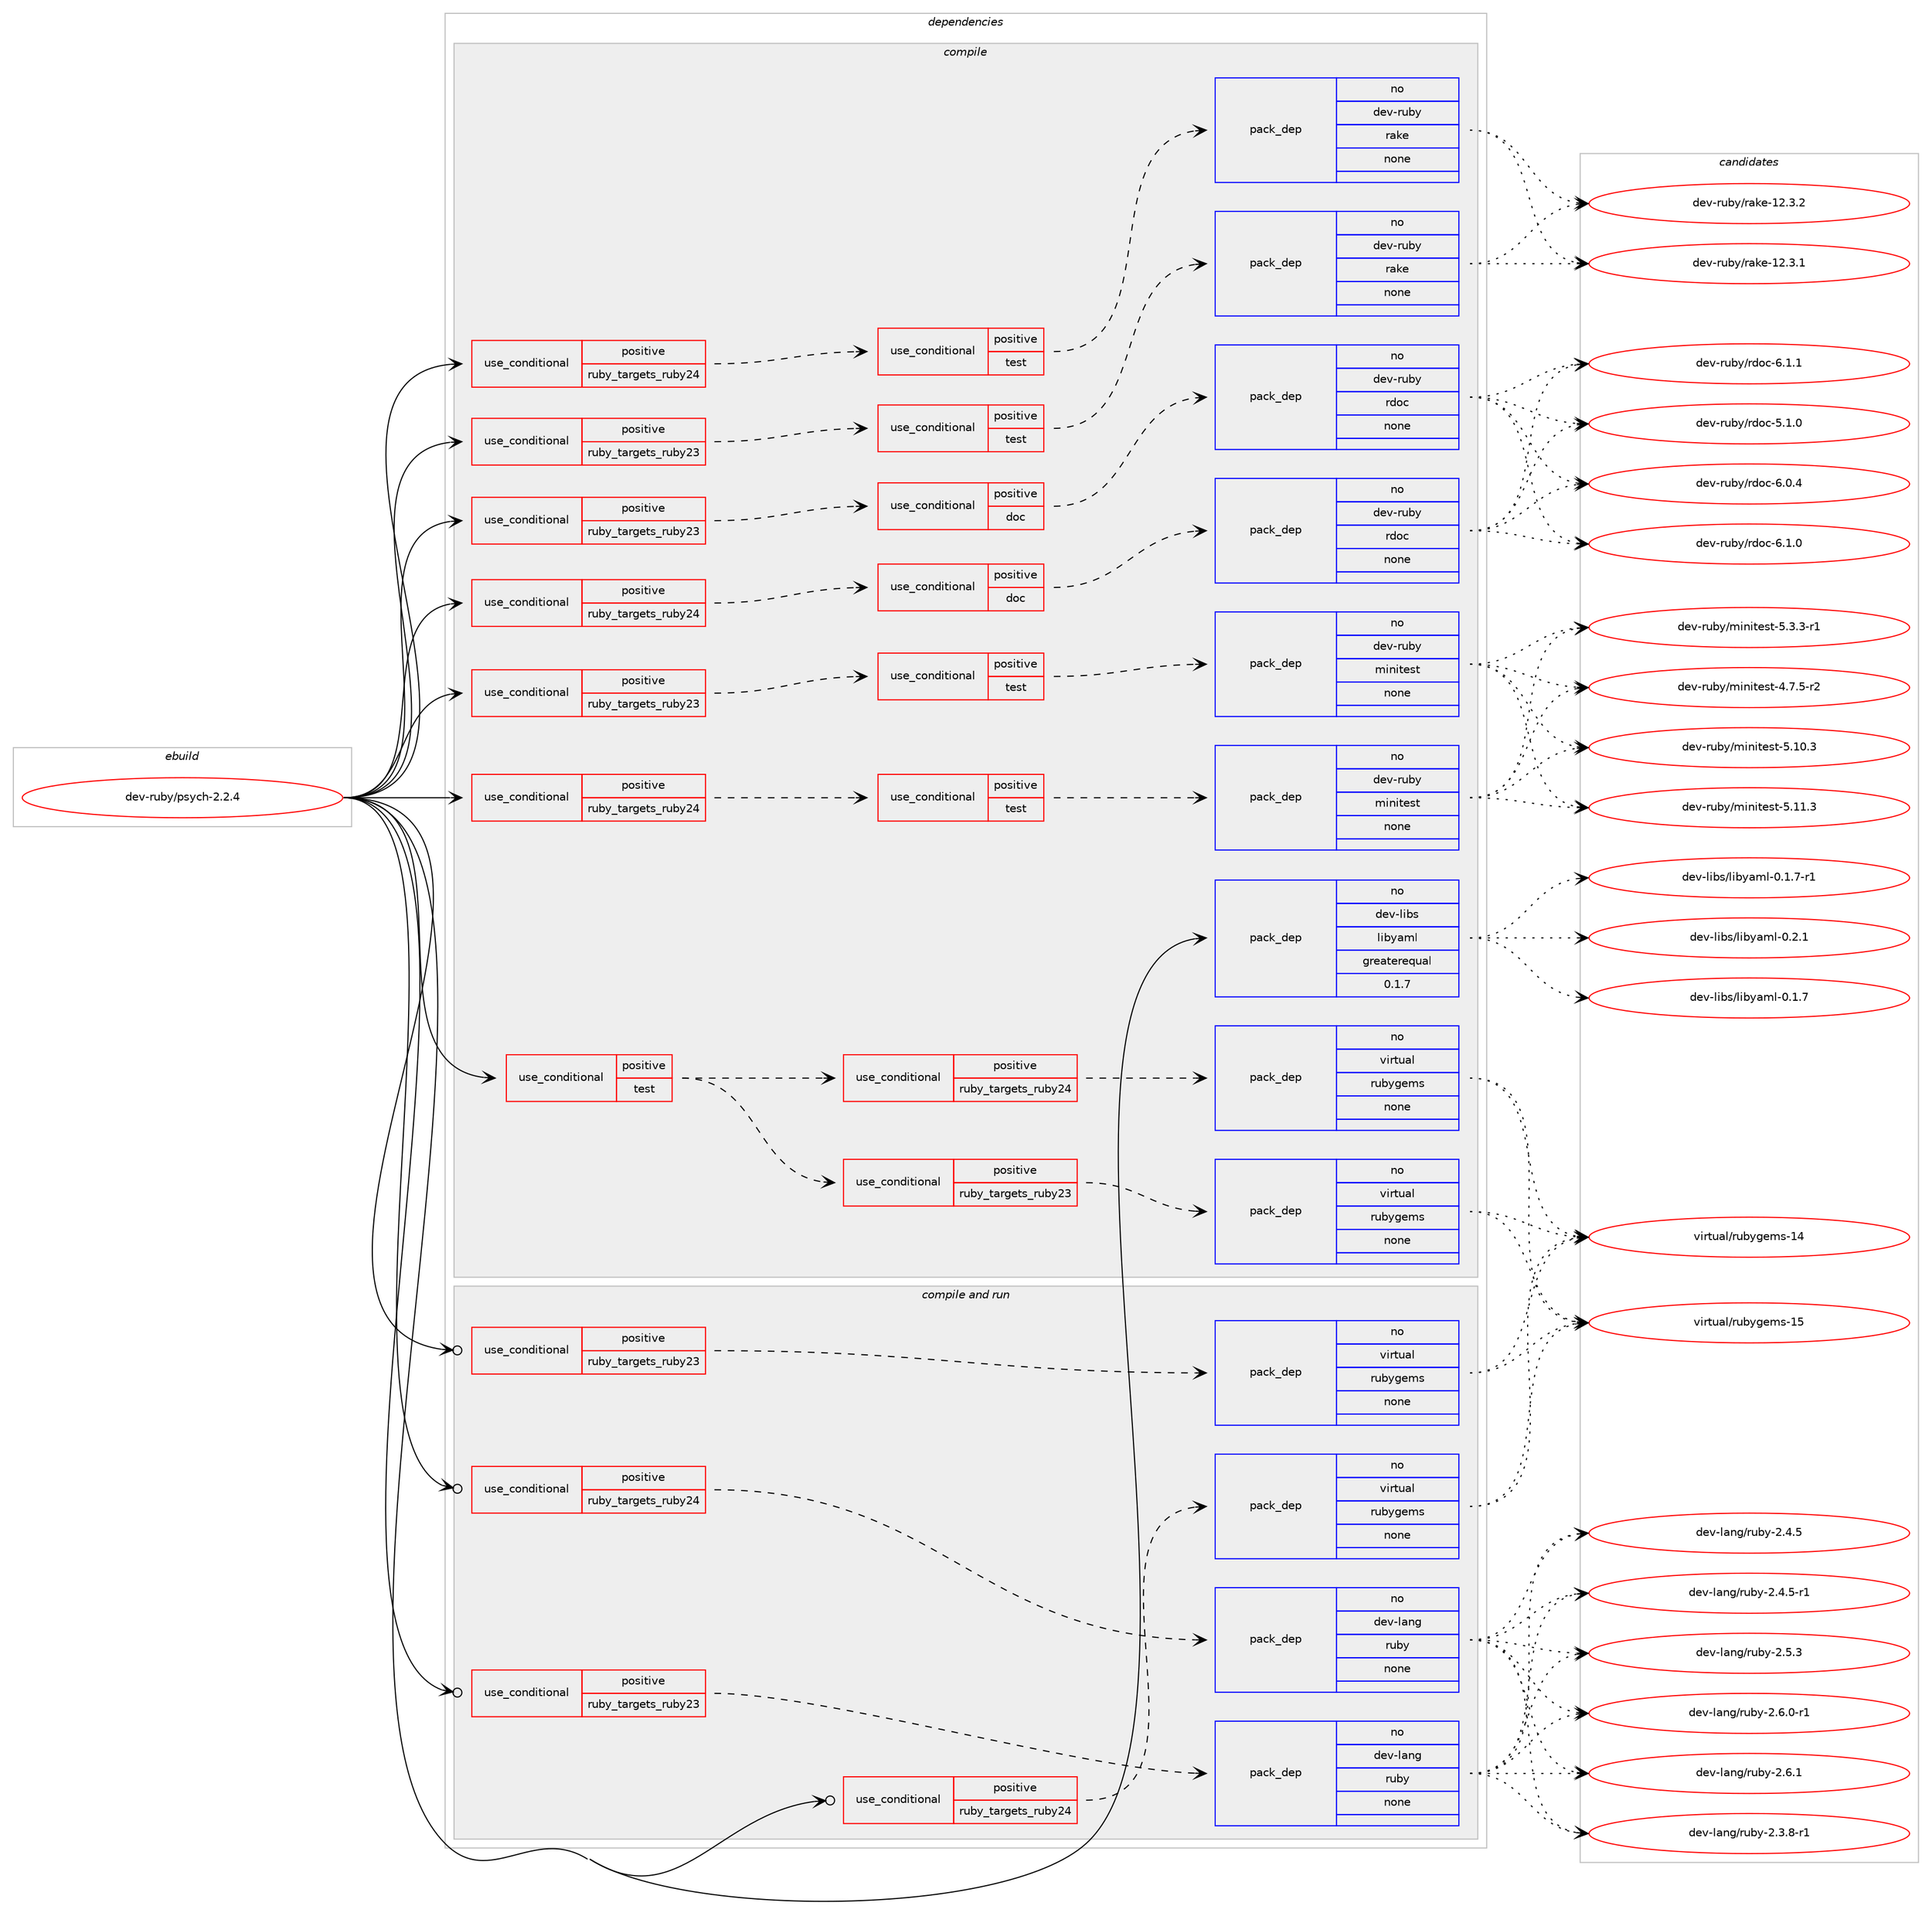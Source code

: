 digraph prolog {

# *************
# Graph options
# *************

newrank=true;
concentrate=true;
compound=true;
graph [rankdir=LR,fontname=Helvetica,fontsize=10,ranksep=1.5];#, ranksep=2.5, nodesep=0.2];
edge  [arrowhead=vee];
node  [fontname=Helvetica,fontsize=10];

# **********
# The ebuild
# **********

subgraph cluster_leftcol {
color=gray;
rank=same;
label=<<i>ebuild</i>>;
id [label="dev-ruby/psych-2.2.4", color=red, width=4, href="../dev-ruby/psych-2.2.4.svg"];
}

# ****************
# The dependencies
# ****************

subgraph cluster_midcol {
color=gray;
label=<<i>dependencies</i>>;
subgraph cluster_compile {
fillcolor="#eeeeee";
style=filled;
label=<<i>compile</i>>;
subgraph cond409899 {
dependency1512491 [label=<<TABLE BORDER="0" CELLBORDER="1" CELLSPACING="0" CELLPADDING="4"><TR><TD ROWSPAN="3" CELLPADDING="10">use_conditional</TD></TR><TR><TD>positive</TD></TR><TR><TD>ruby_targets_ruby23</TD></TR></TABLE>>, shape=none, color=red];
subgraph cond409900 {
dependency1512492 [label=<<TABLE BORDER="0" CELLBORDER="1" CELLSPACING="0" CELLPADDING="4"><TR><TD ROWSPAN="3" CELLPADDING="10">use_conditional</TD></TR><TR><TD>positive</TD></TR><TR><TD>doc</TD></TR></TABLE>>, shape=none, color=red];
subgraph pack1079086 {
dependency1512493 [label=<<TABLE BORDER="0" CELLBORDER="1" CELLSPACING="0" CELLPADDING="4" WIDTH="220"><TR><TD ROWSPAN="6" CELLPADDING="30">pack_dep</TD></TR><TR><TD WIDTH="110">no</TD></TR><TR><TD>dev-ruby</TD></TR><TR><TD>rdoc</TD></TR><TR><TD>none</TD></TR><TR><TD></TD></TR></TABLE>>, shape=none, color=blue];
}
dependency1512492:e -> dependency1512493:w [weight=20,style="dashed",arrowhead="vee"];
}
dependency1512491:e -> dependency1512492:w [weight=20,style="dashed",arrowhead="vee"];
}
id:e -> dependency1512491:w [weight=20,style="solid",arrowhead="vee"];
subgraph cond409901 {
dependency1512494 [label=<<TABLE BORDER="0" CELLBORDER="1" CELLSPACING="0" CELLPADDING="4"><TR><TD ROWSPAN="3" CELLPADDING="10">use_conditional</TD></TR><TR><TD>positive</TD></TR><TR><TD>ruby_targets_ruby23</TD></TR></TABLE>>, shape=none, color=red];
subgraph cond409902 {
dependency1512495 [label=<<TABLE BORDER="0" CELLBORDER="1" CELLSPACING="0" CELLPADDING="4"><TR><TD ROWSPAN="3" CELLPADDING="10">use_conditional</TD></TR><TR><TD>positive</TD></TR><TR><TD>test</TD></TR></TABLE>>, shape=none, color=red];
subgraph pack1079087 {
dependency1512496 [label=<<TABLE BORDER="0" CELLBORDER="1" CELLSPACING="0" CELLPADDING="4" WIDTH="220"><TR><TD ROWSPAN="6" CELLPADDING="30">pack_dep</TD></TR><TR><TD WIDTH="110">no</TD></TR><TR><TD>dev-ruby</TD></TR><TR><TD>minitest</TD></TR><TR><TD>none</TD></TR><TR><TD></TD></TR></TABLE>>, shape=none, color=blue];
}
dependency1512495:e -> dependency1512496:w [weight=20,style="dashed",arrowhead="vee"];
}
dependency1512494:e -> dependency1512495:w [weight=20,style="dashed",arrowhead="vee"];
}
id:e -> dependency1512494:w [weight=20,style="solid",arrowhead="vee"];
subgraph cond409903 {
dependency1512497 [label=<<TABLE BORDER="0" CELLBORDER="1" CELLSPACING="0" CELLPADDING="4"><TR><TD ROWSPAN="3" CELLPADDING="10">use_conditional</TD></TR><TR><TD>positive</TD></TR><TR><TD>ruby_targets_ruby23</TD></TR></TABLE>>, shape=none, color=red];
subgraph cond409904 {
dependency1512498 [label=<<TABLE BORDER="0" CELLBORDER="1" CELLSPACING="0" CELLPADDING="4"><TR><TD ROWSPAN="3" CELLPADDING="10">use_conditional</TD></TR><TR><TD>positive</TD></TR><TR><TD>test</TD></TR></TABLE>>, shape=none, color=red];
subgraph pack1079088 {
dependency1512499 [label=<<TABLE BORDER="0" CELLBORDER="1" CELLSPACING="0" CELLPADDING="4" WIDTH="220"><TR><TD ROWSPAN="6" CELLPADDING="30">pack_dep</TD></TR><TR><TD WIDTH="110">no</TD></TR><TR><TD>dev-ruby</TD></TR><TR><TD>rake</TD></TR><TR><TD>none</TD></TR><TR><TD></TD></TR></TABLE>>, shape=none, color=blue];
}
dependency1512498:e -> dependency1512499:w [weight=20,style="dashed",arrowhead="vee"];
}
dependency1512497:e -> dependency1512498:w [weight=20,style="dashed",arrowhead="vee"];
}
id:e -> dependency1512497:w [weight=20,style="solid",arrowhead="vee"];
subgraph cond409905 {
dependency1512500 [label=<<TABLE BORDER="0" CELLBORDER="1" CELLSPACING="0" CELLPADDING="4"><TR><TD ROWSPAN="3" CELLPADDING="10">use_conditional</TD></TR><TR><TD>positive</TD></TR><TR><TD>ruby_targets_ruby24</TD></TR></TABLE>>, shape=none, color=red];
subgraph cond409906 {
dependency1512501 [label=<<TABLE BORDER="0" CELLBORDER="1" CELLSPACING="0" CELLPADDING="4"><TR><TD ROWSPAN="3" CELLPADDING="10">use_conditional</TD></TR><TR><TD>positive</TD></TR><TR><TD>doc</TD></TR></TABLE>>, shape=none, color=red];
subgraph pack1079089 {
dependency1512502 [label=<<TABLE BORDER="0" CELLBORDER="1" CELLSPACING="0" CELLPADDING="4" WIDTH="220"><TR><TD ROWSPAN="6" CELLPADDING="30">pack_dep</TD></TR><TR><TD WIDTH="110">no</TD></TR><TR><TD>dev-ruby</TD></TR><TR><TD>rdoc</TD></TR><TR><TD>none</TD></TR><TR><TD></TD></TR></TABLE>>, shape=none, color=blue];
}
dependency1512501:e -> dependency1512502:w [weight=20,style="dashed",arrowhead="vee"];
}
dependency1512500:e -> dependency1512501:w [weight=20,style="dashed",arrowhead="vee"];
}
id:e -> dependency1512500:w [weight=20,style="solid",arrowhead="vee"];
subgraph cond409907 {
dependency1512503 [label=<<TABLE BORDER="0" CELLBORDER="1" CELLSPACING="0" CELLPADDING="4"><TR><TD ROWSPAN="3" CELLPADDING="10">use_conditional</TD></TR><TR><TD>positive</TD></TR><TR><TD>ruby_targets_ruby24</TD></TR></TABLE>>, shape=none, color=red];
subgraph cond409908 {
dependency1512504 [label=<<TABLE BORDER="0" CELLBORDER="1" CELLSPACING="0" CELLPADDING="4"><TR><TD ROWSPAN="3" CELLPADDING="10">use_conditional</TD></TR><TR><TD>positive</TD></TR><TR><TD>test</TD></TR></TABLE>>, shape=none, color=red];
subgraph pack1079090 {
dependency1512505 [label=<<TABLE BORDER="0" CELLBORDER="1" CELLSPACING="0" CELLPADDING="4" WIDTH="220"><TR><TD ROWSPAN="6" CELLPADDING="30">pack_dep</TD></TR><TR><TD WIDTH="110">no</TD></TR><TR><TD>dev-ruby</TD></TR><TR><TD>minitest</TD></TR><TR><TD>none</TD></TR><TR><TD></TD></TR></TABLE>>, shape=none, color=blue];
}
dependency1512504:e -> dependency1512505:w [weight=20,style="dashed",arrowhead="vee"];
}
dependency1512503:e -> dependency1512504:w [weight=20,style="dashed",arrowhead="vee"];
}
id:e -> dependency1512503:w [weight=20,style="solid",arrowhead="vee"];
subgraph cond409909 {
dependency1512506 [label=<<TABLE BORDER="0" CELLBORDER="1" CELLSPACING="0" CELLPADDING="4"><TR><TD ROWSPAN="3" CELLPADDING="10">use_conditional</TD></TR><TR><TD>positive</TD></TR><TR><TD>ruby_targets_ruby24</TD></TR></TABLE>>, shape=none, color=red];
subgraph cond409910 {
dependency1512507 [label=<<TABLE BORDER="0" CELLBORDER="1" CELLSPACING="0" CELLPADDING="4"><TR><TD ROWSPAN="3" CELLPADDING="10">use_conditional</TD></TR><TR><TD>positive</TD></TR><TR><TD>test</TD></TR></TABLE>>, shape=none, color=red];
subgraph pack1079091 {
dependency1512508 [label=<<TABLE BORDER="0" CELLBORDER="1" CELLSPACING="0" CELLPADDING="4" WIDTH="220"><TR><TD ROWSPAN="6" CELLPADDING="30">pack_dep</TD></TR><TR><TD WIDTH="110">no</TD></TR><TR><TD>dev-ruby</TD></TR><TR><TD>rake</TD></TR><TR><TD>none</TD></TR><TR><TD></TD></TR></TABLE>>, shape=none, color=blue];
}
dependency1512507:e -> dependency1512508:w [weight=20,style="dashed",arrowhead="vee"];
}
dependency1512506:e -> dependency1512507:w [weight=20,style="dashed",arrowhead="vee"];
}
id:e -> dependency1512506:w [weight=20,style="solid",arrowhead="vee"];
subgraph cond409911 {
dependency1512509 [label=<<TABLE BORDER="0" CELLBORDER="1" CELLSPACING="0" CELLPADDING="4"><TR><TD ROWSPAN="3" CELLPADDING="10">use_conditional</TD></TR><TR><TD>positive</TD></TR><TR><TD>test</TD></TR></TABLE>>, shape=none, color=red];
subgraph cond409912 {
dependency1512510 [label=<<TABLE BORDER="0" CELLBORDER="1" CELLSPACING="0" CELLPADDING="4"><TR><TD ROWSPAN="3" CELLPADDING="10">use_conditional</TD></TR><TR><TD>positive</TD></TR><TR><TD>ruby_targets_ruby23</TD></TR></TABLE>>, shape=none, color=red];
subgraph pack1079092 {
dependency1512511 [label=<<TABLE BORDER="0" CELLBORDER="1" CELLSPACING="0" CELLPADDING="4" WIDTH="220"><TR><TD ROWSPAN="6" CELLPADDING="30">pack_dep</TD></TR><TR><TD WIDTH="110">no</TD></TR><TR><TD>virtual</TD></TR><TR><TD>rubygems</TD></TR><TR><TD>none</TD></TR><TR><TD></TD></TR></TABLE>>, shape=none, color=blue];
}
dependency1512510:e -> dependency1512511:w [weight=20,style="dashed",arrowhead="vee"];
}
dependency1512509:e -> dependency1512510:w [weight=20,style="dashed",arrowhead="vee"];
subgraph cond409913 {
dependency1512512 [label=<<TABLE BORDER="0" CELLBORDER="1" CELLSPACING="0" CELLPADDING="4"><TR><TD ROWSPAN="3" CELLPADDING="10">use_conditional</TD></TR><TR><TD>positive</TD></TR><TR><TD>ruby_targets_ruby24</TD></TR></TABLE>>, shape=none, color=red];
subgraph pack1079093 {
dependency1512513 [label=<<TABLE BORDER="0" CELLBORDER="1" CELLSPACING="0" CELLPADDING="4" WIDTH="220"><TR><TD ROWSPAN="6" CELLPADDING="30">pack_dep</TD></TR><TR><TD WIDTH="110">no</TD></TR><TR><TD>virtual</TD></TR><TR><TD>rubygems</TD></TR><TR><TD>none</TD></TR><TR><TD></TD></TR></TABLE>>, shape=none, color=blue];
}
dependency1512512:e -> dependency1512513:w [weight=20,style="dashed",arrowhead="vee"];
}
dependency1512509:e -> dependency1512512:w [weight=20,style="dashed",arrowhead="vee"];
}
id:e -> dependency1512509:w [weight=20,style="solid",arrowhead="vee"];
subgraph pack1079094 {
dependency1512514 [label=<<TABLE BORDER="0" CELLBORDER="1" CELLSPACING="0" CELLPADDING="4" WIDTH="220"><TR><TD ROWSPAN="6" CELLPADDING="30">pack_dep</TD></TR><TR><TD WIDTH="110">no</TD></TR><TR><TD>dev-libs</TD></TR><TR><TD>libyaml</TD></TR><TR><TD>greaterequal</TD></TR><TR><TD>0.1.7</TD></TR></TABLE>>, shape=none, color=blue];
}
id:e -> dependency1512514:w [weight=20,style="solid",arrowhead="vee"];
}
subgraph cluster_compileandrun {
fillcolor="#eeeeee";
style=filled;
label=<<i>compile and run</i>>;
subgraph cond409914 {
dependency1512515 [label=<<TABLE BORDER="0" CELLBORDER="1" CELLSPACING="0" CELLPADDING="4"><TR><TD ROWSPAN="3" CELLPADDING="10">use_conditional</TD></TR><TR><TD>positive</TD></TR><TR><TD>ruby_targets_ruby23</TD></TR></TABLE>>, shape=none, color=red];
subgraph pack1079095 {
dependency1512516 [label=<<TABLE BORDER="0" CELLBORDER="1" CELLSPACING="0" CELLPADDING="4" WIDTH="220"><TR><TD ROWSPAN="6" CELLPADDING="30">pack_dep</TD></TR><TR><TD WIDTH="110">no</TD></TR><TR><TD>dev-lang</TD></TR><TR><TD>ruby</TD></TR><TR><TD>none</TD></TR><TR><TD></TD></TR></TABLE>>, shape=none, color=blue];
}
dependency1512515:e -> dependency1512516:w [weight=20,style="dashed",arrowhead="vee"];
}
id:e -> dependency1512515:w [weight=20,style="solid",arrowhead="odotvee"];
subgraph cond409915 {
dependency1512517 [label=<<TABLE BORDER="0" CELLBORDER="1" CELLSPACING="0" CELLPADDING="4"><TR><TD ROWSPAN="3" CELLPADDING="10">use_conditional</TD></TR><TR><TD>positive</TD></TR><TR><TD>ruby_targets_ruby23</TD></TR></TABLE>>, shape=none, color=red];
subgraph pack1079096 {
dependency1512518 [label=<<TABLE BORDER="0" CELLBORDER="1" CELLSPACING="0" CELLPADDING="4" WIDTH="220"><TR><TD ROWSPAN="6" CELLPADDING="30">pack_dep</TD></TR><TR><TD WIDTH="110">no</TD></TR><TR><TD>virtual</TD></TR><TR><TD>rubygems</TD></TR><TR><TD>none</TD></TR><TR><TD></TD></TR></TABLE>>, shape=none, color=blue];
}
dependency1512517:e -> dependency1512518:w [weight=20,style="dashed",arrowhead="vee"];
}
id:e -> dependency1512517:w [weight=20,style="solid",arrowhead="odotvee"];
subgraph cond409916 {
dependency1512519 [label=<<TABLE BORDER="0" CELLBORDER="1" CELLSPACING="0" CELLPADDING="4"><TR><TD ROWSPAN="3" CELLPADDING="10">use_conditional</TD></TR><TR><TD>positive</TD></TR><TR><TD>ruby_targets_ruby24</TD></TR></TABLE>>, shape=none, color=red];
subgraph pack1079097 {
dependency1512520 [label=<<TABLE BORDER="0" CELLBORDER="1" CELLSPACING="0" CELLPADDING="4" WIDTH="220"><TR><TD ROWSPAN="6" CELLPADDING="30">pack_dep</TD></TR><TR><TD WIDTH="110">no</TD></TR><TR><TD>dev-lang</TD></TR><TR><TD>ruby</TD></TR><TR><TD>none</TD></TR><TR><TD></TD></TR></TABLE>>, shape=none, color=blue];
}
dependency1512519:e -> dependency1512520:w [weight=20,style="dashed",arrowhead="vee"];
}
id:e -> dependency1512519:w [weight=20,style="solid",arrowhead="odotvee"];
subgraph cond409917 {
dependency1512521 [label=<<TABLE BORDER="0" CELLBORDER="1" CELLSPACING="0" CELLPADDING="4"><TR><TD ROWSPAN="3" CELLPADDING="10">use_conditional</TD></TR><TR><TD>positive</TD></TR><TR><TD>ruby_targets_ruby24</TD></TR></TABLE>>, shape=none, color=red];
subgraph pack1079098 {
dependency1512522 [label=<<TABLE BORDER="0" CELLBORDER="1" CELLSPACING="0" CELLPADDING="4" WIDTH="220"><TR><TD ROWSPAN="6" CELLPADDING="30">pack_dep</TD></TR><TR><TD WIDTH="110">no</TD></TR><TR><TD>virtual</TD></TR><TR><TD>rubygems</TD></TR><TR><TD>none</TD></TR><TR><TD></TD></TR></TABLE>>, shape=none, color=blue];
}
dependency1512521:e -> dependency1512522:w [weight=20,style="dashed",arrowhead="vee"];
}
id:e -> dependency1512521:w [weight=20,style="solid",arrowhead="odotvee"];
}
subgraph cluster_run {
fillcolor="#eeeeee";
style=filled;
label=<<i>run</i>>;
}
}

# **************
# The candidates
# **************

subgraph cluster_choices {
rank=same;
color=gray;
label=<<i>candidates</i>>;

subgraph choice1079086 {
color=black;
nodesep=1;
choice10010111845114117981214711410011199455346494648 [label="dev-ruby/rdoc-5.1.0", color=red, width=4,href="../dev-ruby/rdoc-5.1.0.svg"];
choice10010111845114117981214711410011199455446484652 [label="dev-ruby/rdoc-6.0.4", color=red, width=4,href="../dev-ruby/rdoc-6.0.4.svg"];
choice10010111845114117981214711410011199455446494648 [label="dev-ruby/rdoc-6.1.0", color=red, width=4,href="../dev-ruby/rdoc-6.1.0.svg"];
choice10010111845114117981214711410011199455446494649 [label="dev-ruby/rdoc-6.1.1", color=red, width=4,href="../dev-ruby/rdoc-6.1.1.svg"];
dependency1512493:e -> choice10010111845114117981214711410011199455346494648:w [style=dotted,weight="100"];
dependency1512493:e -> choice10010111845114117981214711410011199455446484652:w [style=dotted,weight="100"];
dependency1512493:e -> choice10010111845114117981214711410011199455446494648:w [style=dotted,weight="100"];
dependency1512493:e -> choice10010111845114117981214711410011199455446494649:w [style=dotted,weight="100"];
}
subgraph choice1079087 {
color=black;
nodesep=1;
choice1001011184511411798121471091051101051161011151164552465546534511450 [label="dev-ruby/minitest-4.7.5-r2", color=red, width=4,href="../dev-ruby/minitest-4.7.5-r2.svg"];
choice10010111845114117981214710910511010511610111511645534649484651 [label="dev-ruby/minitest-5.10.3", color=red, width=4,href="../dev-ruby/minitest-5.10.3.svg"];
choice10010111845114117981214710910511010511610111511645534649494651 [label="dev-ruby/minitest-5.11.3", color=red, width=4,href="../dev-ruby/minitest-5.11.3.svg"];
choice1001011184511411798121471091051101051161011151164553465146514511449 [label="dev-ruby/minitest-5.3.3-r1", color=red, width=4,href="../dev-ruby/minitest-5.3.3-r1.svg"];
dependency1512496:e -> choice1001011184511411798121471091051101051161011151164552465546534511450:w [style=dotted,weight="100"];
dependency1512496:e -> choice10010111845114117981214710910511010511610111511645534649484651:w [style=dotted,weight="100"];
dependency1512496:e -> choice10010111845114117981214710910511010511610111511645534649494651:w [style=dotted,weight="100"];
dependency1512496:e -> choice1001011184511411798121471091051101051161011151164553465146514511449:w [style=dotted,weight="100"];
}
subgraph choice1079088 {
color=black;
nodesep=1;
choice1001011184511411798121471149710710145495046514649 [label="dev-ruby/rake-12.3.1", color=red, width=4,href="../dev-ruby/rake-12.3.1.svg"];
choice1001011184511411798121471149710710145495046514650 [label="dev-ruby/rake-12.3.2", color=red, width=4,href="../dev-ruby/rake-12.3.2.svg"];
dependency1512499:e -> choice1001011184511411798121471149710710145495046514649:w [style=dotted,weight="100"];
dependency1512499:e -> choice1001011184511411798121471149710710145495046514650:w [style=dotted,weight="100"];
}
subgraph choice1079089 {
color=black;
nodesep=1;
choice10010111845114117981214711410011199455346494648 [label="dev-ruby/rdoc-5.1.0", color=red, width=4,href="../dev-ruby/rdoc-5.1.0.svg"];
choice10010111845114117981214711410011199455446484652 [label="dev-ruby/rdoc-6.0.4", color=red, width=4,href="../dev-ruby/rdoc-6.0.4.svg"];
choice10010111845114117981214711410011199455446494648 [label="dev-ruby/rdoc-6.1.0", color=red, width=4,href="../dev-ruby/rdoc-6.1.0.svg"];
choice10010111845114117981214711410011199455446494649 [label="dev-ruby/rdoc-6.1.1", color=red, width=4,href="../dev-ruby/rdoc-6.1.1.svg"];
dependency1512502:e -> choice10010111845114117981214711410011199455346494648:w [style=dotted,weight="100"];
dependency1512502:e -> choice10010111845114117981214711410011199455446484652:w [style=dotted,weight="100"];
dependency1512502:e -> choice10010111845114117981214711410011199455446494648:w [style=dotted,weight="100"];
dependency1512502:e -> choice10010111845114117981214711410011199455446494649:w [style=dotted,weight="100"];
}
subgraph choice1079090 {
color=black;
nodesep=1;
choice1001011184511411798121471091051101051161011151164552465546534511450 [label="dev-ruby/minitest-4.7.5-r2", color=red, width=4,href="../dev-ruby/minitest-4.7.5-r2.svg"];
choice10010111845114117981214710910511010511610111511645534649484651 [label="dev-ruby/minitest-5.10.3", color=red, width=4,href="../dev-ruby/minitest-5.10.3.svg"];
choice10010111845114117981214710910511010511610111511645534649494651 [label="dev-ruby/minitest-5.11.3", color=red, width=4,href="../dev-ruby/minitest-5.11.3.svg"];
choice1001011184511411798121471091051101051161011151164553465146514511449 [label="dev-ruby/minitest-5.3.3-r1", color=red, width=4,href="../dev-ruby/minitest-5.3.3-r1.svg"];
dependency1512505:e -> choice1001011184511411798121471091051101051161011151164552465546534511450:w [style=dotted,weight="100"];
dependency1512505:e -> choice10010111845114117981214710910511010511610111511645534649484651:w [style=dotted,weight="100"];
dependency1512505:e -> choice10010111845114117981214710910511010511610111511645534649494651:w [style=dotted,weight="100"];
dependency1512505:e -> choice1001011184511411798121471091051101051161011151164553465146514511449:w [style=dotted,weight="100"];
}
subgraph choice1079091 {
color=black;
nodesep=1;
choice1001011184511411798121471149710710145495046514649 [label="dev-ruby/rake-12.3.1", color=red, width=4,href="../dev-ruby/rake-12.3.1.svg"];
choice1001011184511411798121471149710710145495046514650 [label="dev-ruby/rake-12.3.2", color=red, width=4,href="../dev-ruby/rake-12.3.2.svg"];
dependency1512508:e -> choice1001011184511411798121471149710710145495046514649:w [style=dotted,weight="100"];
dependency1512508:e -> choice1001011184511411798121471149710710145495046514650:w [style=dotted,weight="100"];
}
subgraph choice1079092 {
color=black;
nodesep=1;
choice118105114116117971084711411798121103101109115454952 [label="virtual/rubygems-14", color=red, width=4,href="../virtual/rubygems-14.svg"];
choice118105114116117971084711411798121103101109115454953 [label="virtual/rubygems-15", color=red, width=4,href="../virtual/rubygems-15.svg"];
dependency1512511:e -> choice118105114116117971084711411798121103101109115454952:w [style=dotted,weight="100"];
dependency1512511:e -> choice118105114116117971084711411798121103101109115454953:w [style=dotted,weight="100"];
}
subgraph choice1079093 {
color=black;
nodesep=1;
choice118105114116117971084711411798121103101109115454952 [label="virtual/rubygems-14", color=red, width=4,href="../virtual/rubygems-14.svg"];
choice118105114116117971084711411798121103101109115454953 [label="virtual/rubygems-15", color=red, width=4,href="../virtual/rubygems-15.svg"];
dependency1512513:e -> choice118105114116117971084711411798121103101109115454952:w [style=dotted,weight="100"];
dependency1512513:e -> choice118105114116117971084711411798121103101109115454953:w [style=dotted,weight="100"];
}
subgraph choice1079094 {
color=black;
nodesep=1;
choice1001011184510810598115471081059812197109108454846494655 [label="dev-libs/libyaml-0.1.7", color=red, width=4,href="../dev-libs/libyaml-0.1.7.svg"];
choice10010111845108105981154710810598121971091084548464946554511449 [label="dev-libs/libyaml-0.1.7-r1", color=red, width=4,href="../dev-libs/libyaml-0.1.7-r1.svg"];
choice1001011184510810598115471081059812197109108454846504649 [label="dev-libs/libyaml-0.2.1", color=red, width=4,href="../dev-libs/libyaml-0.2.1.svg"];
dependency1512514:e -> choice1001011184510810598115471081059812197109108454846494655:w [style=dotted,weight="100"];
dependency1512514:e -> choice10010111845108105981154710810598121971091084548464946554511449:w [style=dotted,weight="100"];
dependency1512514:e -> choice1001011184510810598115471081059812197109108454846504649:w [style=dotted,weight="100"];
}
subgraph choice1079095 {
color=black;
nodesep=1;
choice100101118451089711010347114117981214550465146564511449 [label="dev-lang/ruby-2.3.8-r1", color=red, width=4,href="../dev-lang/ruby-2.3.8-r1.svg"];
choice10010111845108971101034711411798121455046524653 [label="dev-lang/ruby-2.4.5", color=red, width=4,href="../dev-lang/ruby-2.4.5.svg"];
choice100101118451089711010347114117981214550465246534511449 [label="dev-lang/ruby-2.4.5-r1", color=red, width=4,href="../dev-lang/ruby-2.4.5-r1.svg"];
choice10010111845108971101034711411798121455046534651 [label="dev-lang/ruby-2.5.3", color=red, width=4,href="../dev-lang/ruby-2.5.3.svg"];
choice100101118451089711010347114117981214550465446484511449 [label="dev-lang/ruby-2.6.0-r1", color=red, width=4,href="../dev-lang/ruby-2.6.0-r1.svg"];
choice10010111845108971101034711411798121455046544649 [label="dev-lang/ruby-2.6.1", color=red, width=4,href="../dev-lang/ruby-2.6.1.svg"];
dependency1512516:e -> choice100101118451089711010347114117981214550465146564511449:w [style=dotted,weight="100"];
dependency1512516:e -> choice10010111845108971101034711411798121455046524653:w [style=dotted,weight="100"];
dependency1512516:e -> choice100101118451089711010347114117981214550465246534511449:w [style=dotted,weight="100"];
dependency1512516:e -> choice10010111845108971101034711411798121455046534651:w [style=dotted,weight="100"];
dependency1512516:e -> choice100101118451089711010347114117981214550465446484511449:w [style=dotted,weight="100"];
dependency1512516:e -> choice10010111845108971101034711411798121455046544649:w [style=dotted,weight="100"];
}
subgraph choice1079096 {
color=black;
nodesep=1;
choice118105114116117971084711411798121103101109115454952 [label="virtual/rubygems-14", color=red, width=4,href="../virtual/rubygems-14.svg"];
choice118105114116117971084711411798121103101109115454953 [label="virtual/rubygems-15", color=red, width=4,href="../virtual/rubygems-15.svg"];
dependency1512518:e -> choice118105114116117971084711411798121103101109115454952:w [style=dotted,weight="100"];
dependency1512518:e -> choice118105114116117971084711411798121103101109115454953:w [style=dotted,weight="100"];
}
subgraph choice1079097 {
color=black;
nodesep=1;
choice100101118451089711010347114117981214550465146564511449 [label="dev-lang/ruby-2.3.8-r1", color=red, width=4,href="../dev-lang/ruby-2.3.8-r1.svg"];
choice10010111845108971101034711411798121455046524653 [label="dev-lang/ruby-2.4.5", color=red, width=4,href="../dev-lang/ruby-2.4.5.svg"];
choice100101118451089711010347114117981214550465246534511449 [label="dev-lang/ruby-2.4.5-r1", color=red, width=4,href="../dev-lang/ruby-2.4.5-r1.svg"];
choice10010111845108971101034711411798121455046534651 [label="dev-lang/ruby-2.5.3", color=red, width=4,href="../dev-lang/ruby-2.5.3.svg"];
choice100101118451089711010347114117981214550465446484511449 [label="dev-lang/ruby-2.6.0-r1", color=red, width=4,href="../dev-lang/ruby-2.6.0-r1.svg"];
choice10010111845108971101034711411798121455046544649 [label="dev-lang/ruby-2.6.1", color=red, width=4,href="../dev-lang/ruby-2.6.1.svg"];
dependency1512520:e -> choice100101118451089711010347114117981214550465146564511449:w [style=dotted,weight="100"];
dependency1512520:e -> choice10010111845108971101034711411798121455046524653:w [style=dotted,weight="100"];
dependency1512520:e -> choice100101118451089711010347114117981214550465246534511449:w [style=dotted,weight="100"];
dependency1512520:e -> choice10010111845108971101034711411798121455046534651:w [style=dotted,weight="100"];
dependency1512520:e -> choice100101118451089711010347114117981214550465446484511449:w [style=dotted,weight="100"];
dependency1512520:e -> choice10010111845108971101034711411798121455046544649:w [style=dotted,weight="100"];
}
subgraph choice1079098 {
color=black;
nodesep=1;
choice118105114116117971084711411798121103101109115454952 [label="virtual/rubygems-14", color=red, width=4,href="../virtual/rubygems-14.svg"];
choice118105114116117971084711411798121103101109115454953 [label="virtual/rubygems-15", color=red, width=4,href="../virtual/rubygems-15.svg"];
dependency1512522:e -> choice118105114116117971084711411798121103101109115454952:w [style=dotted,weight="100"];
dependency1512522:e -> choice118105114116117971084711411798121103101109115454953:w [style=dotted,weight="100"];
}
}

}
